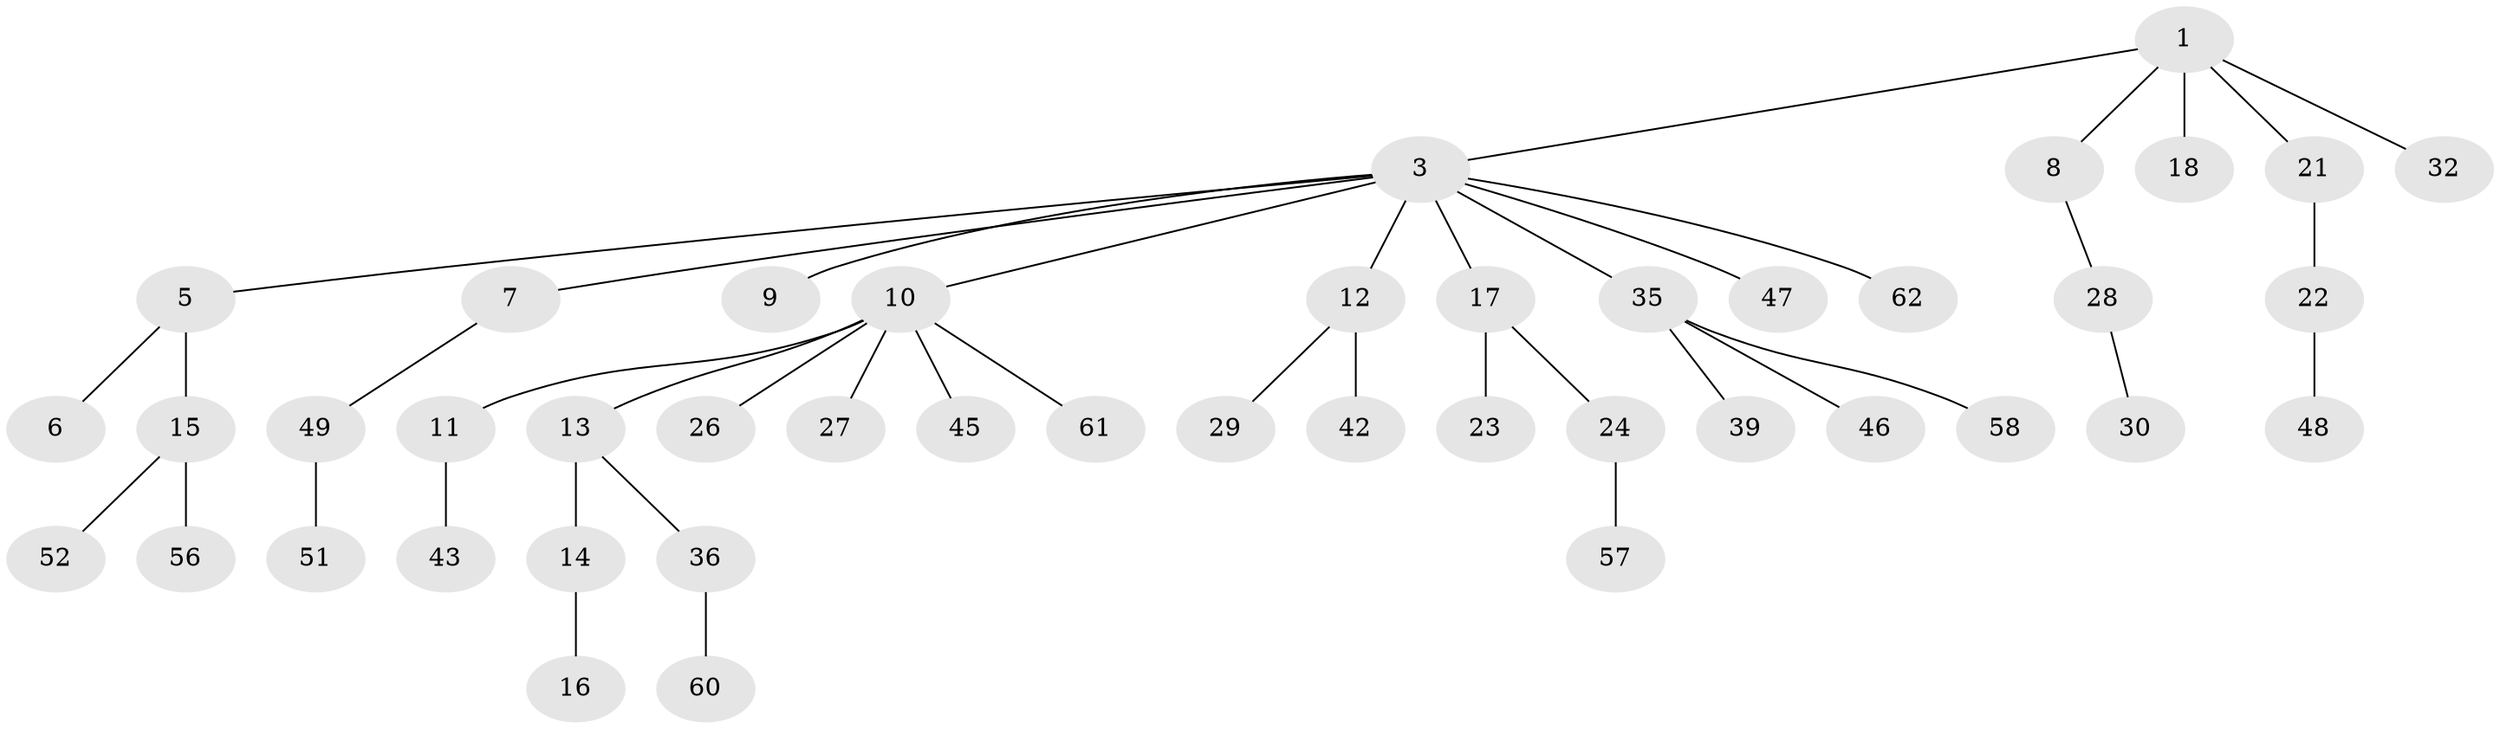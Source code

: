 // original degree distribution, {2: 0.22580645161290322, 5: 0.03225806451612903, 7: 0.016129032258064516, 4: 0.04838709677419355, 1: 0.5161290322580645, 6: 0.016129032258064516, 3: 0.14516129032258066}
// Generated by graph-tools (version 1.1) at 2025/42/03/06/25 10:42:02]
// undirected, 44 vertices, 43 edges
graph export_dot {
graph [start="1"]
  node [color=gray90,style=filled];
  1 [super="+2"];
  3 [super="+4"];
  5 [super="+31"];
  6;
  7;
  8;
  9;
  10 [super="+20"];
  11 [super="+37"];
  12 [super="+19"];
  13;
  14 [super="+34"];
  15 [super="+33"];
  16;
  17 [super="+50"];
  18;
  21 [super="+41"];
  22 [super="+40"];
  23 [super="+55"];
  24 [super="+25"];
  26;
  27;
  28 [super="+53"];
  29;
  30;
  32;
  35 [super="+38"];
  36 [super="+44"];
  39;
  42 [super="+59"];
  43;
  45;
  46;
  47;
  48;
  49 [super="+54"];
  51;
  52;
  56;
  57;
  58;
  60;
  61;
  62;
  1 -- 3;
  1 -- 32;
  1 -- 18;
  1 -- 21;
  1 -- 8;
  3 -- 9;
  3 -- 10;
  3 -- 35;
  3 -- 47;
  3 -- 62;
  3 -- 17;
  3 -- 5;
  3 -- 7;
  3 -- 12;
  5 -- 6;
  5 -- 15;
  7 -- 49;
  8 -- 28;
  10 -- 11;
  10 -- 13;
  10 -- 27;
  10 -- 61;
  10 -- 26;
  10 -- 45;
  11 -- 43;
  12 -- 29;
  12 -- 42;
  13 -- 14;
  13 -- 36;
  14 -- 16;
  15 -- 56;
  15 -- 52;
  17 -- 23;
  17 -- 24;
  21 -- 22;
  22 -- 48;
  24 -- 57;
  28 -- 30;
  35 -- 39;
  35 -- 46;
  35 -- 58;
  36 -- 60;
  49 -- 51;
}
